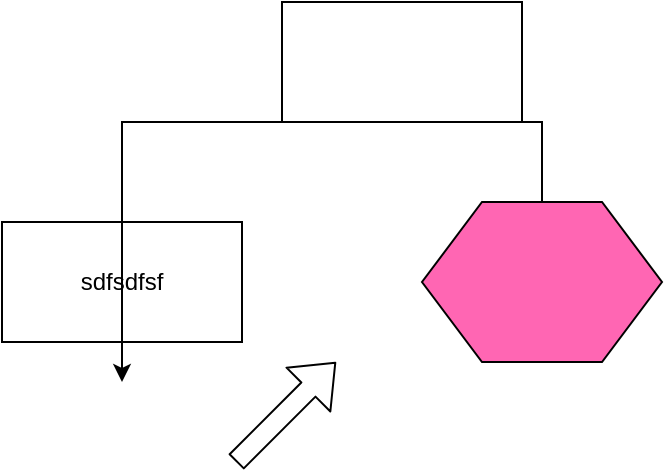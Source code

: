 <mxGraphModel dx="654" dy="512" grid="1" gridSize="10" guides="1" tooltips="1" connect="1" arrows="1" fold="1" page="1" pageScale="1" pageWidth="850" pageHeight="1100" background="#ffffff"><root><mxCell id="0"/><mxCell id="1" parent="0"/><mxCell id="2" value="" style="rounded=0;whiteSpace=wrap;html=1;" vertex="1" parent="1"><mxGeometry x="340" y="140" width="120" height="60" as="geometry"/></mxCell><mxCell id="5" value="sdfsdfsf" style="rounded=0;whiteSpace=wrap;html=1;" vertex="1" parent="1"><mxGeometry x="200" y="250" width="120" height="60" as="geometry"/></mxCell><mxCell id="8" value="" style="shape=flexArrow;endArrow=classic;html=1;fillColor=#ffffff;" edge="1" parent="1"><mxGeometry width="50" height="50" relative="1" as="geometry"><mxPoint x="317" y="370" as="sourcePoint"/><mxPoint x="367" y="320" as="targetPoint"/></mxGeometry></mxCell><mxCell id="10" style="edgeStyle=orthogonalEdgeStyle;rounded=0;html=1;jettySize=auto;orthogonalLoop=1;" edge="1" parent="1" source="9"><mxGeometry relative="1" as="geometry"><mxPoint x="260" y="330" as="targetPoint"/><Array as="points"><mxPoint x="470" y="200"/><mxPoint x="260" y="200"/><mxPoint x="260" y="272"/></Array></mxGeometry></mxCell><mxCell id="9" value="" style="shape=hexagon;perimeter=hexagonPerimeter2;whiteSpace=wrap;html=1;fillColor=#FF66B3;" vertex="1" parent="1"><mxGeometry x="410" y="240" width="120" height="80" as="geometry"/></mxCell></root></mxGraphModel>
